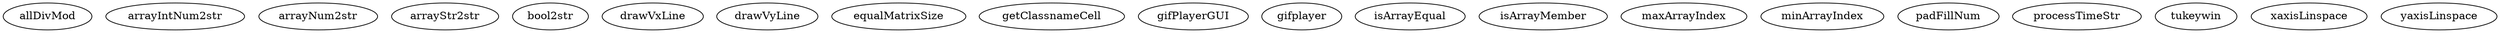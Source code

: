 /* Created by mdot for Matlab */
digraph m2html {

  allDivMod [URL="allDivMod.html"];
  arrayIntNum2str [URL="arrayIntNum2str.html"];
  arrayNum2str [URL="arrayNum2str.html"];
  arrayStr2str [URL="arrayStr2str.html"];
  bool2str [URL="bool2str.html"];
  drawVxLine [URL="drawVxLine.html"];
  drawVyLine [URL="drawVyLine.html"];
  equalMatrixSize [URL="equalMatrixSize.html"];
  getClassnameCell [URL="getClassnameCell.html"];
  gifPlayerGUI [URL="gifPlayerGUI.html"];
  gifplayer [URL="gifplayer.html"];
  isArrayEqual [URL="isArrayEqual.html"];
  isArrayMember [URL="isArrayMember.html"];
  maxArrayIndex [URL="maxArrayIndex.html"];
  minArrayIndex [URL="minArrayIndex.html"];
  padFillNum [URL="padFillNum.html"];
  processTimeStr [URL="processTimeStr.html"];
  tukeywin [URL="tukeywin.html"];
  xaxisLinspace [URL="xaxisLinspace.html"];
  yaxisLinspace [URL="yaxisLinspace.html"];
}